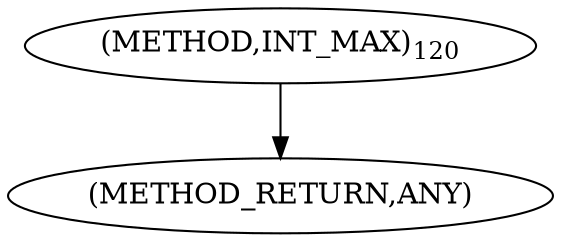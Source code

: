 digraph "INT_MAX" {  
"100627" [label = <(METHOD,INT_MAX)<SUB>120</SUB>> ]
"100628" [label = <(METHOD_RETURN,ANY)> ]
  "100627" -> "100628" 
}
